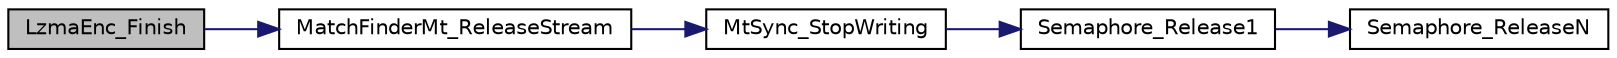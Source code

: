 digraph G
{
  edge [fontname="Helvetica",fontsize="10",labelfontname="Helvetica",labelfontsize="10"];
  node [fontname="Helvetica",fontsize="10",shape=record];
  rankdir="LR";
  Node1 [label="LzmaEnc_Finish",height=0.2,width=0.4,color="black", fillcolor="grey75", style="filled" fontcolor="black"];
  Node1 -> Node2 [color="midnightblue",fontsize="10",style="solid",fontname="Helvetica"];
  Node2 [label="MatchFinderMt_ReleaseStream",height=0.2,width=0.4,color="black", fillcolor="white", style="filled",URL="$_lz_find_mt_8c.html#ab05936f9e72c6dab29e8680102121740"];
  Node2 -> Node3 [color="midnightblue",fontsize="10",style="solid",fontname="Helvetica"];
  Node3 [label="MtSync_StopWriting",height=0.2,width=0.4,color="black", fillcolor="white", style="filled",URL="$_lz_find_mt_8c.html#a8df1d3212ac2c1d3e5f11c0778ec6536"];
  Node3 -> Node4 [color="midnightblue",fontsize="10",style="solid",fontname="Helvetica"];
  Node4 [label="Semaphore_Release1",height=0.2,width=0.4,color="black", fillcolor="white", style="filled",URL="$_threads_8c.html#a6d392082486c2dd897b1256a5b5eb8f7"];
  Node4 -> Node5 [color="midnightblue",fontsize="10",style="solid",fontname="Helvetica"];
  Node5 [label="Semaphore_ReleaseN",height=0.2,width=0.4,color="black", fillcolor="white", style="filled",URL="$_threads_8c.html#a1dfc591d0c0c4fcc8881567bfa146498"];
}
